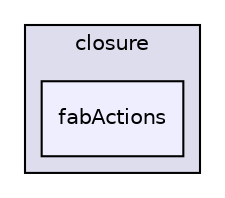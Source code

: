 digraph "libs/angular/angular-material-fileinput-master/bower_components/angular-material/modules/closure/fabActions" {
  compound=true
  node [ fontsize="10", fontname="Helvetica"];
  edge [ labelfontsize="10", labelfontname="Helvetica"];
  subgraph clusterdir_9508a65cdb91278c0406c0d6c7b30c42 {
    graph [ bgcolor="#ddddee", pencolor="black", label="closure" fontname="Helvetica", fontsize="10", URL="dir_9508a65cdb91278c0406c0d6c7b30c42.html"]
  dir_545fa2cba84f0d4de92e2dc51b50577c [shape=box, label="fabActions", style="filled", fillcolor="#eeeeff", pencolor="black", URL="dir_545fa2cba84f0d4de92e2dc51b50577c.html"];
  }
}
